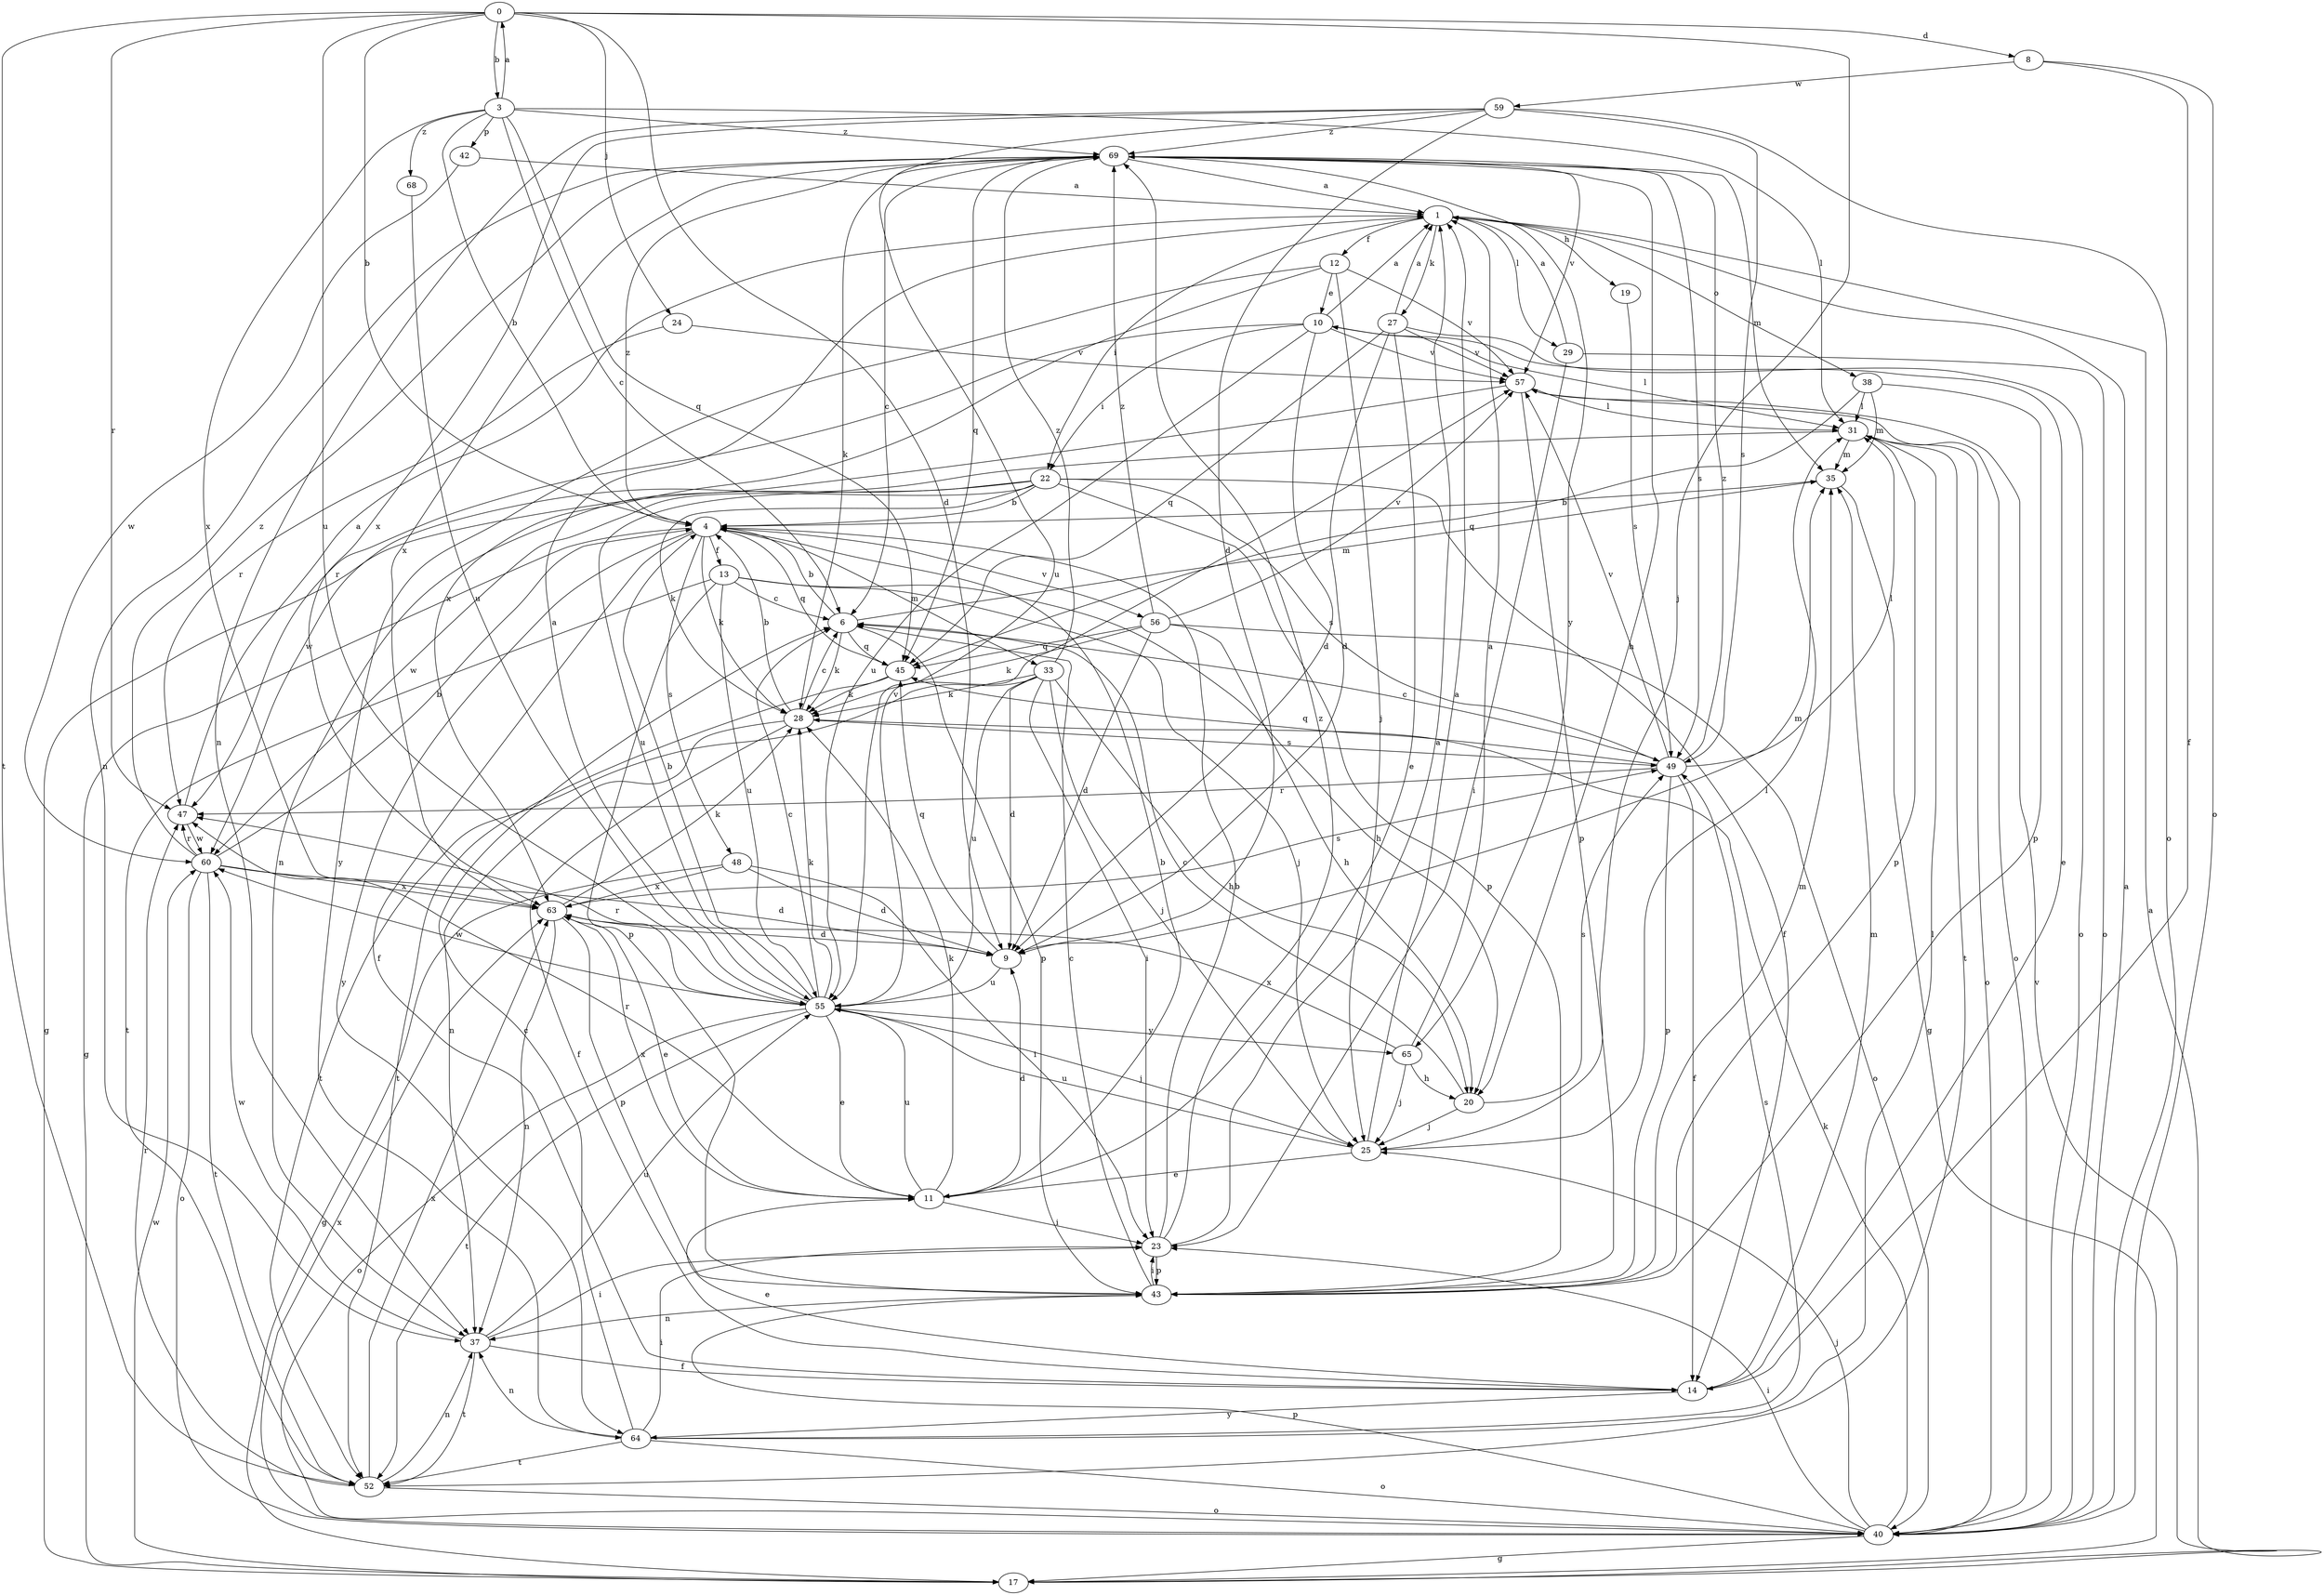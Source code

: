 strict digraph  {
0;
1;
3;
4;
6;
8;
9;
10;
11;
12;
13;
14;
17;
19;
20;
22;
23;
24;
25;
27;
28;
29;
31;
33;
35;
37;
38;
40;
42;
43;
45;
47;
48;
49;
52;
55;
56;
57;
59;
60;
63;
64;
65;
68;
69;
0 -> 3  [label=b];
0 -> 4  [label=b];
0 -> 8  [label=d];
0 -> 9  [label=d];
0 -> 24  [label=j];
0 -> 25  [label=j];
0 -> 47  [label=r];
0 -> 52  [label=t];
0 -> 55  [label=u];
1 -> 12  [label=f];
1 -> 19  [label=h];
1 -> 22  [label=i];
1 -> 27  [label=k];
1 -> 29  [label=l];
1 -> 38  [label=o];
3 -> 0  [label=a];
3 -> 4  [label=b];
3 -> 6  [label=c];
3 -> 31  [label=l];
3 -> 42  [label=p];
3 -> 45  [label=q];
3 -> 63  [label=x];
3 -> 68  [label=z];
3 -> 69  [label=z];
4 -> 13  [label=f];
4 -> 14  [label=f];
4 -> 17  [label=g];
4 -> 28  [label=k];
4 -> 33  [label=m];
4 -> 45  [label=q];
4 -> 48  [label=s];
4 -> 56  [label=v];
4 -> 64  [label=y];
4 -> 69  [label=z];
6 -> 4  [label=b];
6 -> 28  [label=k];
6 -> 35  [label=m];
6 -> 43  [label=p];
6 -> 45  [label=q];
8 -> 14  [label=f];
8 -> 40  [label=o];
8 -> 59  [label=w];
9 -> 35  [label=m];
9 -> 45  [label=q];
9 -> 55  [label=u];
10 -> 1  [label=a];
10 -> 9  [label=d];
10 -> 22  [label=i];
10 -> 31  [label=l];
10 -> 47  [label=r];
10 -> 55  [label=u];
10 -> 57  [label=v];
11 -> 4  [label=b];
11 -> 9  [label=d];
11 -> 23  [label=i];
11 -> 28  [label=k];
11 -> 47  [label=r];
11 -> 55  [label=u];
11 -> 63  [label=x];
12 -> 10  [label=e];
12 -> 25  [label=j];
12 -> 57  [label=v];
12 -> 63  [label=x];
12 -> 64  [label=y];
13 -> 6  [label=c];
13 -> 20  [label=h];
13 -> 25  [label=j];
13 -> 43  [label=p];
13 -> 52  [label=t];
13 -> 55  [label=u];
14 -> 10  [label=e];
14 -> 11  [label=e];
14 -> 35  [label=m];
14 -> 64  [label=y];
17 -> 1  [label=a];
17 -> 57  [label=v];
17 -> 60  [label=w];
19 -> 49  [label=s];
20 -> 6  [label=c];
20 -> 25  [label=j];
20 -> 49  [label=s];
22 -> 4  [label=b];
22 -> 14  [label=f];
22 -> 17  [label=g];
22 -> 28  [label=k];
22 -> 43  [label=p];
22 -> 49  [label=s];
22 -> 55  [label=u];
22 -> 60  [label=w];
23 -> 1  [label=a];
23 -> 4  [label=b];
23 -> 43  [label=p];
23 -> 69  [label=z];
24 -> 47  [label=r];
24 -> 57  [label=v];
25 -> 1  [label=a];
25 -> 11  [label=e];
25 -> 31  [label=l];
25 -> 55  [label=u];
27 -> 1  [label=a];
27 -> 9  [label=d];
27 -> 11  [label=e];
27 -> 40  [label=o];
27 -> 45  [label=q];
27 -> 57  [label=v];
28 -> 4  [label=b];
28 -> 6  [label=c];
28 -> 14  [label=f];
28 -> 37  [label=n];
28 -> 49  [label=s];
29 -> 1  [label=a];
29 -> 23  [label=i];
29 -> 40  [label=o];
31 -> 35  [label=m];
31 -> 40  [label=o];
31 -> 43  [label=p];
31 -> 52  [label=t];
31 -> 60  [label=w];
33 -> 9  [label=d];
33 -> 20  [label=h];
33 -> 23  [label=i];
33 -> 25  [label=j];
33 -> 28  [label=k];
33 -> 52  [label=t];
33 -> 55  [label=u];
33 -> 69  [label=z];
35 -> 4  [label=b];
35 -> 17  [label=g];
37 -> 14  [label=f];
37 -> 23  [label=i];
37 -> 52  [label=t];
37 -> 55  [label=u];
37 -> 60  [label=w];
38 -> 31  [label=l];
38 -> 35  [label=m];
38 -> 43  [label=p];
38 -> 45  [label=q];
40 -> 1  [label=a];
40 -> 17  [label=g];
40 -> 23  [label=i];
40 -> 25  [label=j];
40 -> 28  [label=k];
40 -> 43  [label=p];
40 -> 63  [label=x];
42 -> 1  [label=a];
42 -> 60  [label=w];
43 -> 6  [label=c];
43 -> 23  [label=i];
43 -> 35  [label=m];
43 -> 37  [label=n];
45 -> 28  [label=k];
45 -> 52  [label=t];
47 -> 1  [label=a];
47 -> 60  [label=w];
48 -> 9  [label=d];
48 -> 17  [label=g];
48 -> 23  [label=i];
48 -> 63  [label=x];
49 -> 6  [label=c];
49 -> 14  [label=f];
49 -> 31  [label=l];
49 -> 43  [label=p];
49 -> 45  [label=q];
49 -> 47  [label=r];
49 -> 57  [label=v];
49 -> 69  [label=z];
52 -> 37  [label=n];
52 -> 40  [label=o];
52 -> 47  [label=r];
52 -> 63  [label=x];
55 -> 1  [label=a];
55 -> 4  [label=b];
55 -> 6  [label=c];
55 -> 11  [label=e];
55 -> 25  [label=j];
55 -> 28  [label=k];
55 -> 40  [label=o];
55 -> 47  [label=r];
55 -> 52  [label=t];
55 -> 57  [label=v];
55 -> 60  [label=w];
55 -> 65  [label=y];
56 -> 9  [label=d];
56 -> 20  [label=h];
56 -> 28  [label=k];
56 -> 40  [label=o];
56 -> 45  [label=q];
56 -> 57  [label=v];
56 -> 69  [label=z];
57 -> 31  [label=l];
57 -> 37  [label=n];
57 -> 40  [label=o];
57 -> 43  [label=p];
59 -> 9  [label=d];
59 -> 37  [label=n];
59 -> 40  [label=o];
59 -> 49  [label=s];
59 -> 55  [label=u];
59 -> 63  [label=x];
59 -> 69  [label=z];
60 -> 4  [label=b];
60 -> 9  [label=d];
60 -> 40  [label=o];
60 -> 47  [label=r];
60 -> 52  [label=t];
60 -> 63  [label=x];
60 -> 69  [label=z];
63 -> 9  [label=d];
63 -> 11  [label=e];
63 -> 28  [label=k];
63 -> 37  [label=n];
63 -> 43  [label=p];
63 -> 49  [label=s];
64 -> 6  [label=c];
64 -> 23  [label=i];
64 -> 31  [label=l];
64 -> 37  [label=n];
64 -> 40  [label=o];
64 -> 49  [label=s];
64 -> 52  [label=t];
65 -> 1  [label=a];
65 -> 20  [label=h];
65 -> 25  [label=j];
65 -> 63  [label=x];
68 -> 55  [label=u];
69 -> 1  [label=a];
69 -> 6  [label=c];
69 -> 20  [label=h];
69 -> 28  [label=k];
69 -> 35  [label=m];
69 -> 37  [label=n];
69 -> 45  [label=q];
69 -> 49  [label=s];
69 -> 57  [label=v];
69 -> 63  [label=x];
69 -> 65  [label=y];
}
